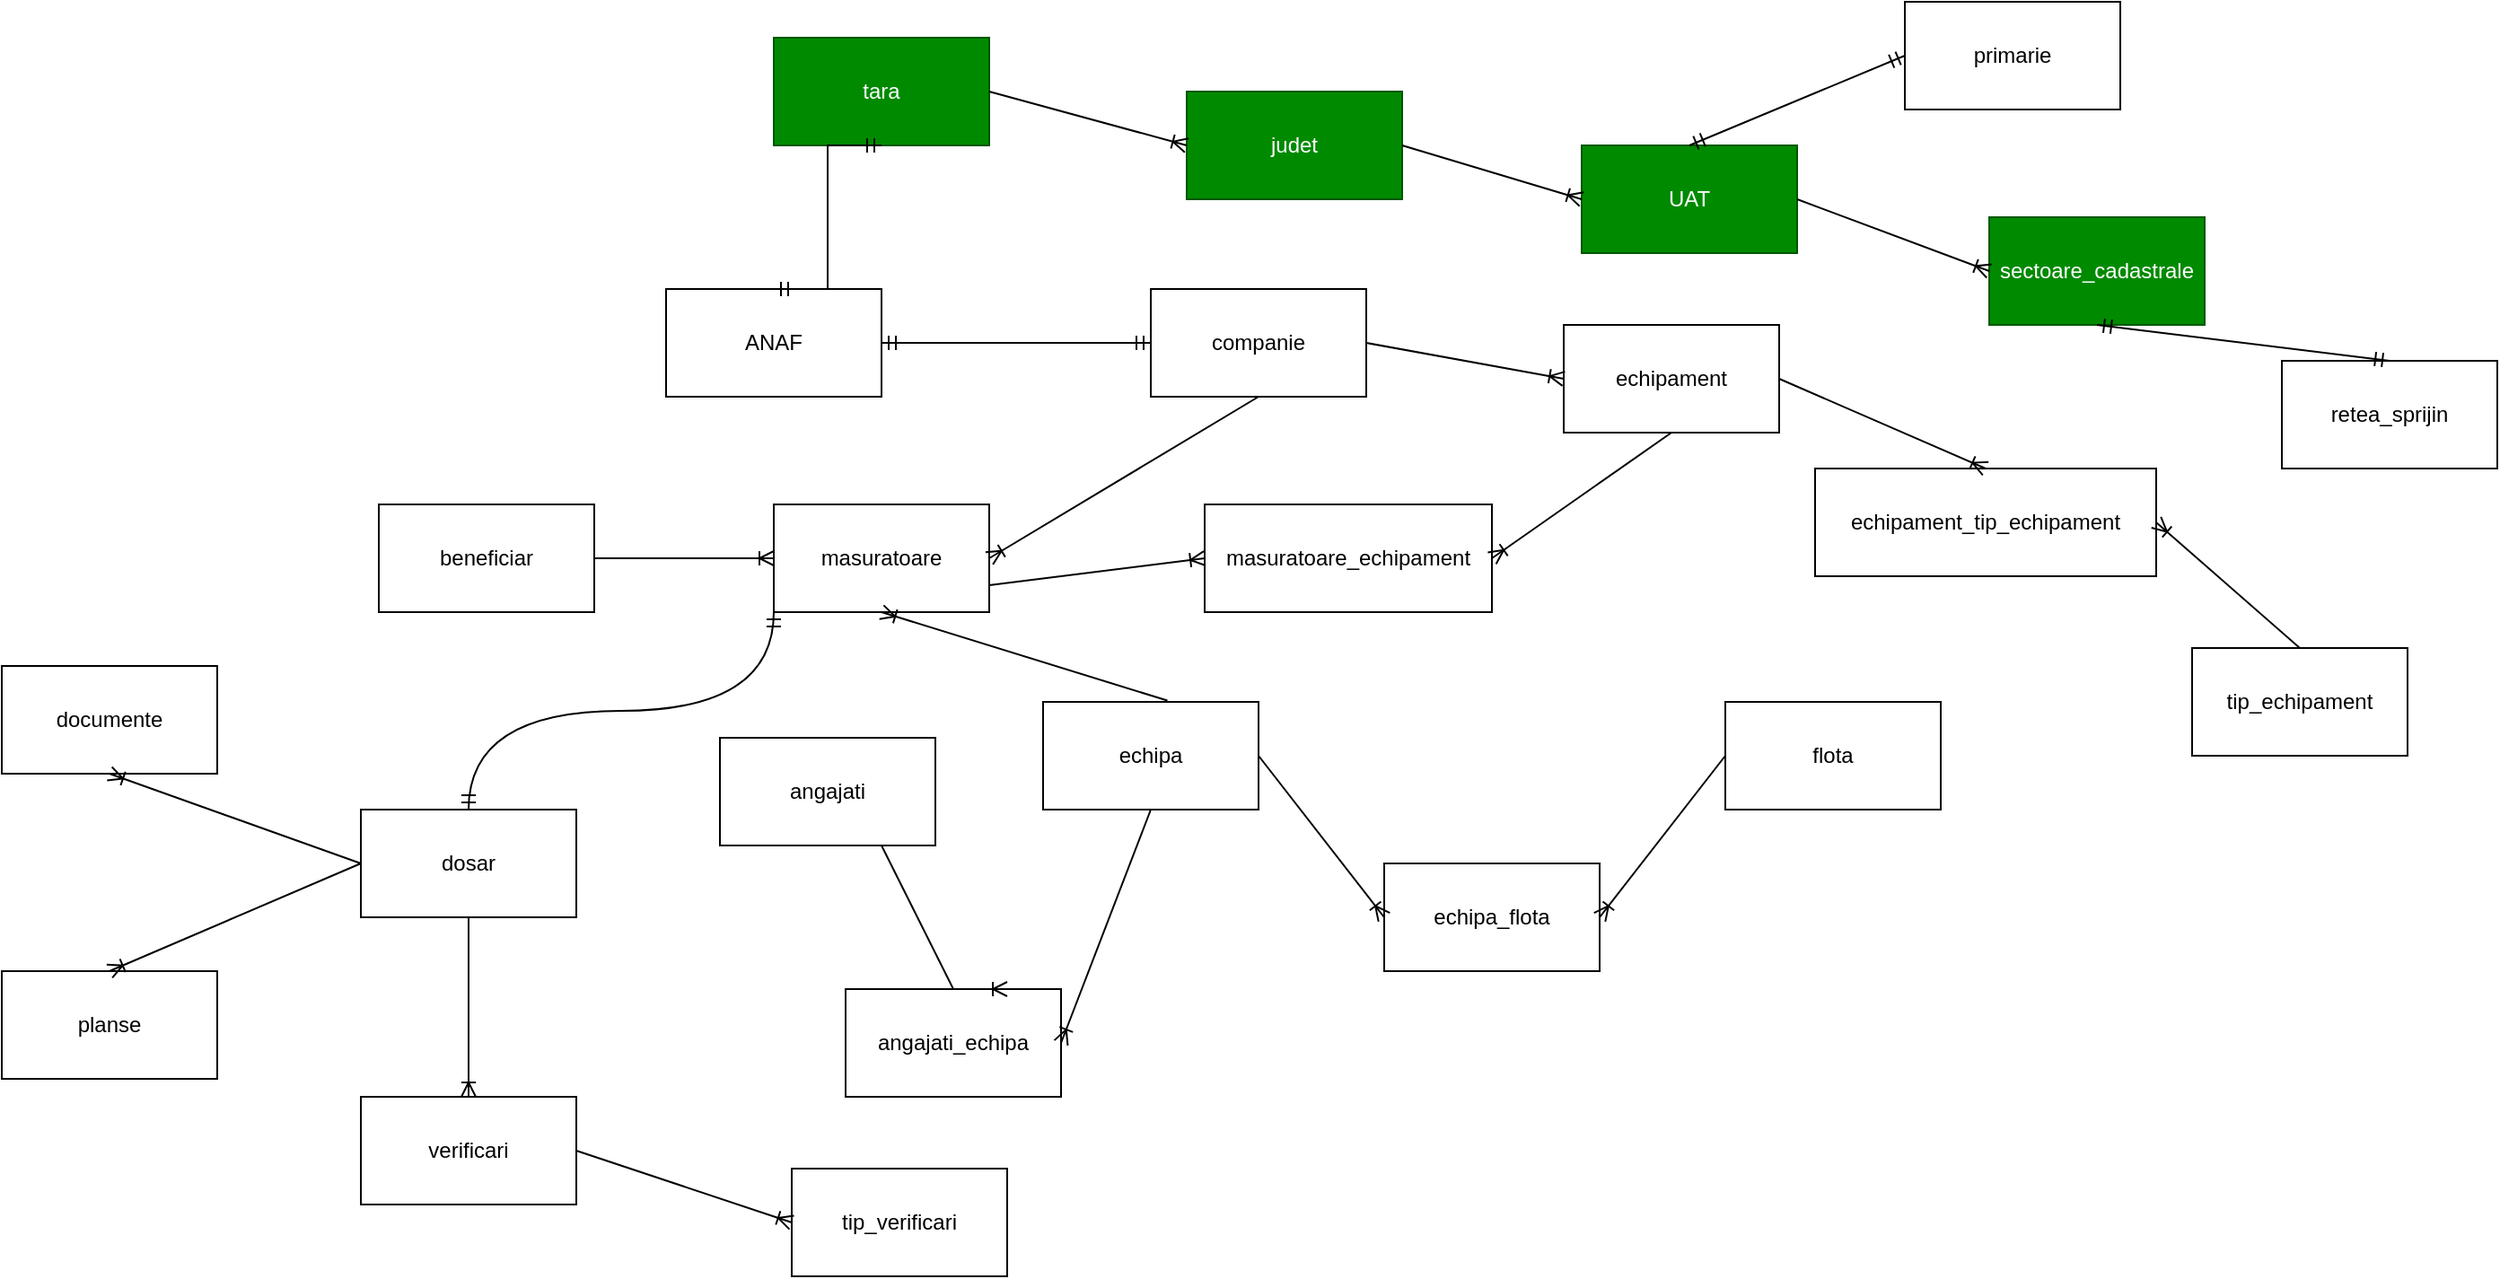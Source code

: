 <mxfile version="22.1.4" type="github">
  <diagram name="Pagina-1" id="PuCSkXzhq6iDSD-JDsau">
    <mxGraphModel dx="1869" dy="535" grid="1" gridSize="10" guides="1" tooltips="1" connect="1" arrows="1" fold="1" page="1" pageScale="1" pageWidth="827" pageHeight="1169" math="0" shadow="0">
      <root>
        <mxCell id="0" />
        <mxCell id="1" parent="0" />
        <mxCell id="dlnl32mdN41B_qW-PVoW-3" value="sectoare_cadastrale" style="rounded=0;whiteSpace=wrap;html=1;fillColor=#008a00;fontColor=#ffffff;strokeColor=#005700;" parent="1" vertex="1">
          <mxGeometry x="827" y="140" width="120" height="60" as="geometry" />
        </mxCell>
        <mxCell id="dlnl32mdN41B_qW-PVoW-4" value="retea_sprijin" style="rounded=0;whiteSpace=wrap;html=1;" parent="1" vertex="1">
          <mxGeometry x="990" y="220" width="120" height="60" as="geometry" />
        </mxCell>
        <mxCell id="dlnl32mdN41B_qW-PVoW-5" value="echipa" style="rounded=0;whiteSpace=wrap;html=1;" parent="1" vertex="1">
          <mxGeometry x="300" y="410" width="120" height="60" as="geometry" />
        </mxCell>
        <mxCell id="dlnl32mdN41B_qW-PVoW-6" value="angajati" style="rounded=0;whiteSpace=wrap;html=1;" parent="1" vertex="1">
          <mxGeometry x="120" y="430" width="120" height="60" as="geometry" />
        </mxCell>
        <mxCell id="dlnl32mdN41B_qW-PVoW-7" value="echipament" style="rounded=0;whiteSpace=wrap;html=1;" parent="1" vertex="1">
          <mxGeometry x="590" y="200" width="120" height="60" as="geometry" />
        </mxCell>
        <mxCell id="dlnl32mdN41B_qW-PVoW-9" value="flota" style="rounded=0;whiteSpace=wrap;html=1;" parent="1" vertex="1">
          <mxGeometry x="680" y="410" width="120" height="60" as="geometry" />
        </mxCell>
        <mxCell id="dlnl32mdN41B_qW-PVoW-10" value="documente" style="rounded=0;whiteSpace=wrap;html=1;" parent="1" vertex="1">
          <mxGeometry x="-280" y="390" width="120" height="60" as="geometry" />
        </mxCell>
        <mxCell id="dlnl32mdN41B_qW-PVoW-11" value="masuratoare" style="rounded=0;whiteSpace=wrap;html=1;" parent="1" vertex="1">
          <mxGeometry x="150" y="300" width="120" height="60" as="geometry" />
        </mxCell>
        <mxCell id="dlnl32mdN41B_qW-PVoW-12" value="primarie" style="rounded=0;whiteSpace=wrap;html=1;" parent="1" vertex="1">
          <mxGeometry x="780" y="20" width="120" height="60" as="geometry" />
        </mxCell>
        <mxCell id="dlnl32mdN41B_qW-PVoW-13" value="beneficiar" style="rounded=0;whiteSpace=wrap;html=1;" parent="1" vertex="1">
          <mxGeometry x="-70" y="300" width="120" height="60" as="geometry" />
        </mxCell>
        <mxCell id="dlnl32mdN41B_qW-PVoW-15" value="dosar" style="rounded=0;whiteSpace=wrap;html=1;" parent="1" vertex="1">
          <mxGeometry x="-80" y="470" width="120" height="60" as="geometry" />
        </mxCell>
        <mxCell id="dlnl32mdN41B_qW-PVoW-17" value="planse" style="rounded=0;whiteSpace=wrap;html=1;" parent="1" vertex="1">
          <mxGeometry x="-280" y="560" width="120" height="60" as="geometry" />
        </mxCell>
        <mxCell id="dlnl32mdN41B_qW-PVoW-19" value="tip_verificari" style="rounded=0;whiteSpace=wrap;html=1;" parent="1" vertex="1">
          <mxGeometry x="160" y="670" width="120" height="60" as="geometry" />
        </mxCell>
        <mxCell id="dlnl32mdN41B_qW-PVoW-20" value="verificari" style="rounded=0;whiteSpace=wrap;html=1;" parent="1" vertex="1">
          <mxGeometry x="-80" y="630" width="120" height="60" as="geometry" />
        </mxCell>
        <mxCell id="dlnl32mdN41B_qW-PVoW-21" value="UAT" style="rounded=0;whiteSpace=wrap;html=1;fillColor=#008a00;fontColor=#ffffff;strokeColor=#005700;" parent="1" vertex="1">
          <mxGeometry x="600" y="100" width="120" height="60" as="geometry" />
        </mxCell>
        <mxCell id="dlnl32mdN41B_qW-PVoW-22" value="" style="fontSize=12;html=1;endArrow=ERoneToMany;rounded=0;exitX=1;exitY=0.5;exitDx=0;exitDy=0;entryX=0;entryY=0.5;entryDx=0;entryDy=0;" parent="1" source="dlnl32mdN41B_qW-PVoW-21" target="dlnl32mdN41B_qW-PVoW-3" edge="1">
          <mxGeometry width="100" height="100" relative="1" as="geometry">
            <mxPoint x="200" y="220" as="sourcePoint" />
            <mxPoint x="320" y="60" as="targetPoint" />
          </mxGeometry>
        </mxCell>
        <mxCell id="dlnl32mdN41B_qW-PVoW-23" value="judet" style="rounded=0;whiteSpace=wrap;html=1;fillColor=#008a00;fontColor=#ffffff;strokeColor=#005700;" parent="1" vertex="1">
          <mxGeometry x="380" y="70" width="120" height="60" as="geometry" />
        </mxCell>
        <mxCell id="dlnl32mdN41B_qW-PVoW-24" value="" style="fontSize=12;html=1;endArrow=ERoneToMany;rounded=0;exitX=1;exitY=0.5;exitDx=0;exitDy=0;entryX=0;entryY=0.5;entryDx=0;entryDy=0;" parent="1" source="dlnl32mdN41B_qW-PVoW-23" target="dlnl32mdN41B_qW-PVoW-21" edge="1">
          <mxGeometry width="100" height="100" relative="1" as="geometry">
            <mxPoint x="300" y="100" as="sourcePoint" />
            <mxPoint x="470" y="140" as="targetPoint" />
          </mxGeometry>
        </mxCell>
        <mxCell id="dlnl32mdN41B_qW-PVoW-25" value="tara" style="rounded=0;whiteSpace=wrap;html=1;fillColor=#008a00;fontColor=#ffffff;strokeColor=#005700;" parent="1" vertex="1">
          <mxGeometry x="150" y="40" width="120" height="60" as="geometry" />
        </mxCell>
        <mxCell id="dlnl32mdN41B_qW-PVoW-26" value="" style="fontSize=12;html=1;endArrow=ERoneToMany;rounded=0;entryX=0;entryY=0.5;entryDx=0;entryDy=0;exitX=1;exitY=0.5;exitDx=0;exitDy=0;" parent="1" source="dlnl32mdN41B_qW-PVoW-25" target="dlnl32mdN41B_qW-PVoW-23" edge="1">
          <mxGeometry width="100" height="100" relative="1" as="geometry">
            <mxPoint x="360" y="160" as="sourcePoint" />
            <mxPoint x="264" y="130" as="targetPoint" />
          </mxGeometry>
        </mxCell>
        <mxCell id="dlnl32mdN41B_qW-PVoW-27" value="companie" style="rounded=0;whiteSpace=wrap;html=1;" parent="1" vertex="1">
          <mxGeometry x="360" y="180" width="120" height="60" as="geometry" />
        </mxCell>
        <mxCell id="dlnl32mdN41B_qW-PVoW-28" value="" style="fontSize=12;html=1;endArrow=ERoneToMany;rounded=0;exitX=1;exitY=0.5;exitDx=0;exitDy=0;entryX=0;entryY=0.5;entryDx=0;entryDy=0;" parent="1" source="dlnl32mdN41B_qW-PVoW-27" target="dlnl32mdN41B_qW-PVoW-7" edge="1">
          <mxGeometry width="100" height="100" relative="1" as="geometry">
            <mxPoint x="500" y="270" as="sourcePoint" />
            <mxPoint x="590" y="230" as="targetPoint" />
          </mxGeometry>
        </mxCell>
        <mxCell id="dlnl32mdN41B_qW-PVoW-30" value="ANAF" style="rounded=0;whiteSpace=wrap;html=1;" parent="1" vertex="1">
          <mxGeometry x="90" y="180" width="120" height="60" as="geometry" />
        </mxCell>
        <mxCell id="dlnl32mdN41B_qW-PVoW-31" value="" style="edgeStyle=entityRelationEdgeStyle;fontSize=12;html=1;endArrow=ERmandOne;startArrow=ERmandOne;rounded=0;exitX=1;exitY=0.5;exitDx=0;exitDy=0;entryX=0;entryY=0.5;entryDx=0;entryDy=0;" parent="1" source="dlnl32mdN41B_qW-PVoW-30" target="dlnl32mdN41B_qW-PVoW-27" edge="1">
          <mxGeometry width="100" height="100" relative="1" as="geometry">
            <mxPoint x="470" y="330" as="sourcePoint" />
            <mxPoint x="570" y="230" as="targetPoint" />
          </mxGeometry>
        </mxCell>
        <mxCell id="dlnl32mdN41B_qW-PVoW-32" value="" style="edgeStyle=entityRelationEdgeStyle;fontSize=12;html=1;endArrow=ERmandOne;startArrow=ERmandOne;rounded=0;entryX=0.5;entryY=1;entryDx=0;entryDy=0;exitX=0.5;exitY=0;exitDx=0;exitDy=0;" parent="1" source="dlnl32mdN41B_qW-PVoW-30" target="dlnl32mdN41B_qW-PVoW-25" edge="1">
          <mxGeometry width="100" height="100" relative="1" as="geometry">
            <mxPoint x="470" y="330" as="sourcePoint" />
            <mxPoint x="570" y="230" as="targetPoint" />
          </mxGeometry>
        </mxCell>
        <mxCell id="dlnl32mdN41B_qW-PVoW-33" value="" style="fontSize=12;html=1;endArrow=ERoneToMany;rounded=0;exitX=0.5;exitY=1;exitDx=0;exitDy=0;entryX=1;entryY=0.5;entryDx=0;entryDy=0;" parent="1" source="dlnl32mdN41B_qW-PVoW-27" target="dlnl32mdN41B_qW-PVoW-11" edge="1">
          <mxGeometry width="100" height="100" relative="1" as="geometry">
            <mxPoint x="510" y="400" as="sourcePoint" />
            <mxPoint x="610" y="300" as="targetPoint" />
          </mxGeometry>
        </mxCell>
        <mxCell id="dlnl32mdN41B_qW-PVoW-34" value="masuratoare_echipament" style="rounded=0;whiteSpace=wrap;html=1;" parent="1" vertex="1">
          <mxGeometry x="390" y="300" width="160" height="60" as="geometry" />
        </mxCell>
        <mxCell id="dlnl32mdN41B_qW-PVoW-35" value="" style="fontSize=12;html=1;endArrow=ERoneToMany;rounded=0;exitX=1;exitY=0.75;exitDx=0;exitDy=0;entryX=0;entryY=0.5;entryDx=0;entryDy=0;" parent="1" source="dlnl32mdN41B_qW-PVoW-11" target="dlnl32mdN41B_qW-PVoW-34" edge="1">
          <mxGeometry width="100" height="100" relative="1" as="geometry">
            <mxPoint x="270" y="490" as="sourcePoint" />
            <mxPoint x="370" y="390" as="targetPoint" />
          </mxGeometry>
        </mxCell>
        <mxCell id="dlnl32mdN41B_qW-PVoW-36" value="" style="fontSize=12;html=1;endArrow=ERoneToMany;rounded=0;exitX=0.5;exitY=1;exitDx=0;exitDy=0;entryX=1;entryY=0.5;entryDx=0;entryDy=0;" parent="1" source="dlnl32mdN41B_qW-PVoW-7" target="dlnl32mdN41B_qW-PVoW-34" edge="1">
          <mxGeometry width="100" height="100" relative="1" as="geometry">
            <mxPoint x="650" y="270" as="sourcePoint" />
            <mxPoint x="650" y="350" as="targetPoint" />
          </mxGeometry>
        </mxCell>
        <mxCell id="dlnl32mdN41B_qW-PVoW-37" value="angajati_echipa" style="rounded=0;whiteSpace=wrap;html=1;" parent="1" vertex="1">
          <mxGeometry x="190" y="570" width="120" height="60" as="geometry" />
        </mxCell>
        <mxCell id="dlnl32mdN41B_qW-PVoW-38" value="" style="edgeStyle=entityRelationEdgeStyle;fontSize=12;html=1;endArrow=ERoneToMany;rounded=0;exitX=0.5;exitY=1;exitDx=0;exitDy=0;entryX=0.75;entryY=0;entryDx=0;entryDy=0;" parent="1" source="dlnl32mdN41B_qW-PVoW-6" target="dlnl32mdN41B_qW-PVoW-37" edge="1">
          <mxGeometry width="100" height="100" relative="1" as="geometry">
            <mxPoint x="280" y="550" as="sourcePoint" />
            <mxPoint x="440" y="520" as="targetPoint" />
          </mxGeometry>
        </mxCell>
        <mxCell id="dlnl32mdN41B_qW-PVoW-39" value="" style="fontSize=12;html=1;endArrow=ERoneToMany;rounded=0;entryX=1;entryY=0.5;entryDx=0;entryDy=0;exitX=0.5;exitY=1;exitDx=0;exitDy=0;" parent="1" source="dlnl32mdN41B_qW-PVoW-5" target="dlnl32mdN41B_qW-PVoW-37" edge="1">
          <mxGeometry width="100" height="100" relative="1" as="geometry">
            <mxPoint x="300" y="590" as="sourcePoint" />
            <mxPoint x="320" y="570" as="targetPoint" />
          </mxGeometry>
        </mxCell>
        <mxCell id="dlnl32mdN41B_qW-PVoW-40" value="" style="fontSize=12;html=1;endArrow=ERoneToMany;rounded=0;exitX=0.577;exitY=-0.012;exitDx=0;exitDy=0;exitPerimeter=0;entryX=0.5;entryY=1;entryDx=0;entryDy=0;" parent="1" source="dlnl32mdN41B_qW-PVoW-5" target="dlnl32mdN41B_qW-PVoW-11" edge="1">
          <mxGeometry width="100" height="100" relative="1" as="geometry">
            <mxPoint x="630" y="390" as="sourcePoint" />
            <mxPoint x="730" y="290" as="targetPoint" />
          </mxGeometry>
        </mxCell>
        <mxCell id="dlnl32mdN41B_qW-PVoW-41" value="echipa_flota" style="rounded=0;whiteSpace=wrap;html=1;" parent="1" vertex="1">
          <mxGeometry x="490" y="500" width="120" height="60" as="geometry" />
        </mxCell>
        <mxCell id="dlnl32mdN41B_qW-PVoW-42" value="" style="fontSize=12;html=1;endArrow=ERoneToMany;rounded=0;exitX=1;exitY=0.5;exitDx=0;exitDy=0;entryX=0;entryY=0.5;entryDx=0;entryDy=0;" parent="1" source="dlnl32mdN41B_qW-PVoW-5" target="dlnl32mdN41B_qW-PVoW-41" edge="1">
          <mxGeometry width="100" height="100" relative="1" as="geometry">
            <mxPoint x="610" y="510" as="sourcePoint" />
            <mxPoint x="710" y="410" as="targetPoint" />
          </mxGeometry>
        </mxCell>
        <mxCell id="dlnl32mdN41B_qW-PVoW-43" value="" style="fontSize=12;html=1;endArrow=ERoneToMany;rounded=0;entryX=1;entryY=0.5;entryDx=0;entryDy=0;exitX=0;exitY=0.5;exitDx=0;exitDy=0;" parent="1" source="dlnl32mdN41B_qW-PVoW-9" target="dlnl32mdN41B_qW-PVoW-41" edge="1">
          <mxGeometry width="100" height="100" relative="1" as="geometry">
            <mxPoint x="600" y="450" as="sourcePoint" />
            <mxPoint x="710" y="400" as="targetPoint" />
          </mxGeometry>
        </mxCell>
        <mxCell id="dlnl32mdN41B_qW-PVoW-44" value="" style="fontSize=12;html=1;endArrow=ERmandOne;startArrow=ERmandOne;rounded=0;entryX=0.5;entryY=1;entryDx=0;entryDy=0;exitX=0.5;exitY=0;exitDx=0;exitDy=0;" parent="1" source="dlnl32mdN41B_qW-PVoW-4" target="dlnl32mdN41B_qW-PVoW-3" edge="1">
          <mxGeometry width="100" height="100" relative="1" as="geometry">
            <mxPoint x="650" y="390" as="sourcePoint" />
            <mxPoint x="750" y="290" as="targetPoint" />
          </mxGeometry>
        </mxCell>
        <mxCell id="dlnl32mdN41B_qW-PVoW-45" value="" style="fontSize=12;html=1;endArrow=ERmandOne;startArrow=ERmandOne;rounded=0;entryX=0;entryY=0.5;entryDx=0;entryDy=0;exitX=0.5;exitY=0;exitDx=0;exitDy=0;" parent="1" source="dlnl32mdN41B_qW-PVoW-21" target="dlnl32mdN41B_qW-PVoW-12" edge="1">
          <mxGeometry width="100" height="100" relative="1" as="geometry">
            <mxPoint x="860" y="310" as="sourcePoint" />
            <mxPoint x="897" y="210" as="targetPoint" />
          </mxGeometry>
        </mxCell>
        <mxCell id="dlnl32mdN41B_qW-PVoW-46" value="" style="edgeStyle=entityRelationEdgeStyle;fontSize=12;html=1;endArrow=ERoneToMany;rounded=0;entryX=0;entryY=0.5;entryDx=0;entryDy=0;exitX=1;exitY=0.5;exitDx=0;exitDy=0;" parent="1" source="dlnl32mdN41B_qW-PVoW-13" target="dlnl32mdN41B_qW-PVoW-11" edge="1">
          <mxGeometry width="100" height="100" relative="1" as="geometry">
            <mxPoint x="-50" y="490" as="sourcePoint" />
            <mxPoint x="50" y="390" as="targetPoint" />
          </mxGeometry>
        </mxCell>
        <mxCell id="dlnl32mdN41B_qW-PVoW-47" value="echipament_tip_echipament" style="rounded=0;whiteSpace=wrap;html=1;" parent="1" vertex="1">
          <mxGeometry x="730" y="280" width="190" height="60" as="geometry" />
        </mxCell>
        <mxCell id="dlnl32mdN41B_qW-PVoW-48" value="tip_echipament" style="rounded=0;whiteSpace=wrap;html=1;" parent="1" vertex="1">
          <mxGeometry x="940" y="380" width="120" height="60" as="geometry" />
        </mxCell>
        <mxCell id="dlnl32mdN41B_qW-PVoW-49" value="" style="fontSize=12;html=1;endArrow=ERoneToMany;rounded=0;entryX=0.5;entryY=0;entryDx=0;entryDy=0;exitX=1;exitY=0.5;exitDx=0;exitDy=0;" parent="1" source="dlnl32mdN41B_qW-PVoW-7" target="dlnl32mdN41B_qW-PVoW-47" edge="1">
          <mxGeometry width="100" height="100" relative="1" as="geometry">
            <mxPoint x="750" y="210" as="sourcePoint" />
            <mxPoint x="820" y="250" as="targetPoint" />
          </mxGeometry>
        </mxCell>
        <mxCell id="dlnl32mdN41B_qW-PVoW-50" value="" style="fontSize=12;html=1;endArrow=ERoneToMany;rounded=0;exitX=0.5;exitY=0;exitDx=0;exitDy=0;entryX=1;entryY=0.5;entryDx=0;entryDy=0;" parent="1" source="dlnl32mdN41B_qW-PVoW-48" target="dlnl32mdN41B_qW-PVoW-47" edge="1">
          <mxGeometry width="100" height="100" relative="1" as="geometry">
            <mxPoint x="980" y="490" as="sourcePoint" />
            <mxPoint x="1090" y="510" as="targetPoint" />
          </mxGeometry>
        </mxCell>
        <mxCell id="dlnl32mdN41B_qW-PVoW-51" value="" style="fontSize=12;html=1;endArrow=ERoneToMany;rounded=0;exitX=1;exitY=0.5;exitDx=0;exitDy=0;entryX=0;entryY=0.5;entryDx=0;entryDy=0;" parent="1" source="dlnl32mdN41B_qW-PVoW-20" target="dlnl32mdN41B_qW-PVoW-19" edge="1">
          <mxGeometry width="100" height="100" relative="1" as="geometry">
            <mxPoint x="760" y="820" as="sourcePoint" />
            <mxPoint x="860" y="720" as="targetPoint" />
          </mxGeometry>
        </mxCell>
        <mxCell id="dlnl32mdN41B_qW-PVoW-53" value="" style="edgeStyle=orthogonalEdgeStyle;fontSize=12;html=1;endArrow=ERmandOne;startArrow=ERmandOne;rounded=0;entryX=0;entryY=1;entryDx=0;entryDy=0;exitX=0.5;exitY=0;exitDx=0;exitDy=0;curved=1;" parent="1" source="dlnl32mdN41B_qW-PVoW-15" target="dlnl32mdN41B_qW-PVoW-11" edge="1">
          <mxGeometry width="100" height="100" relative="1" as="geometry">
            <mxPoint x="-30" y="460" as="sourcePoint" />
            <mxPoint x="70" y="360" as="targetPoint" />
          </mxGeometry>
        </mxCell>
        <mxCell id="dlnl32mdN41B_qW-PVoW-54" value="" style="fontSize=12;html=1;endArrow=ERoneToMany;rounded=0;exitX=0.5;exitY=1;exitDx=0;exitDy=0;entryX=0.5;entryY=0;entryDx=0;entryDy=0;" parent="1" source="dlnl32mdN41B_qW-PVoW-15" target="dlnl32mdN41B_qW-PVoW-20" edge="1">
          <mxGeometry width="100" height="100" relative="1" as="geometry">
            <mxPoint x="-120" y="680" as="sourcePoint" />
            <mxPoint x="-20" y="580" as="targetPoint" />
          </mxGeometry>
        </mxCell>
        <mxCell id="dlnl32mdN41B_qW-PVoW-56" value="" style="fontSize=12;html=1;endArrow=ERoneToMany;rounded=0;exitX=0;exitY=0.5;exitDx=0;exitDy=0;entryX=0.5;entryY=0;entryDx=0;entryDy=0;" parent="1" source="dlnl32mdN41B_qW-PVoW-15" target="dlnl32mdN41B_qW-PVoW-17" edge="1">
          <mxGeometry width="100" height="100" relative="1" as="geometry">
            <mxPoint x="-250" y="770" as="sourcePoint" />
            <mxPoint x="-150" y="670" as="targetPoint" />
          </mxGeometry>
        </mxCell>
        <mxCell id="dlnl32mdN41B_qW-PVoW-57" value="" style="fontSize=12;html=1;endArrow=ERoneToMany;rounded=0;exitX=0;exitY=0.5;exitDx=0;exitDy=0;entryX=0.5;entryY=1;entryDx=0;entryDy=0;" parent="1" source="dlnl32mdN41B_qW-PVoW-15" target="dlnl32mdN41B_qW-PVoW-10" edge="1">
          <mxGeometry width="100" height="100" relative="1" as="geometry">
            <mxPoint x="-150" y="490" as="sourcePoint" />
            <mxPoint x="-290" y="550" as="targetPoint" />
          </mxGeometry>
        </mxCell>
      </root>
    </mxGraphModel>
  </diagram>
</mxfile>
